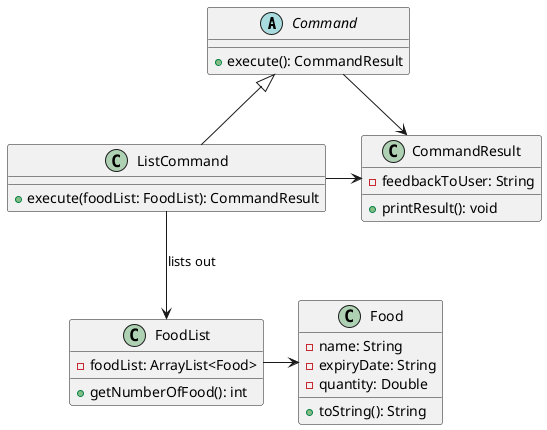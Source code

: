 @startuml
'https://plantuml.com/class-diagram

Command <|-- ListCommand
Command -> CommandResult
ListCommand -> CommandResult
ListCommand --> FoodList : lists out
FoodList -> Food

abstract class Command{
    +execute(): CommandResult
}

class ListCommand {
    +execute(foodList: FoodList): CommandResult
}

class CommandResult {
    -feedbackToUser: String
    +printResult(): void
}

class FoodList {
    -foodList: ArrayList<Food>
    +getNumberOfFood(): int
}


class Food{
    - name: String
    - expiryDate: String
    - quantity: Double

    + toString(): String
}

@enduml